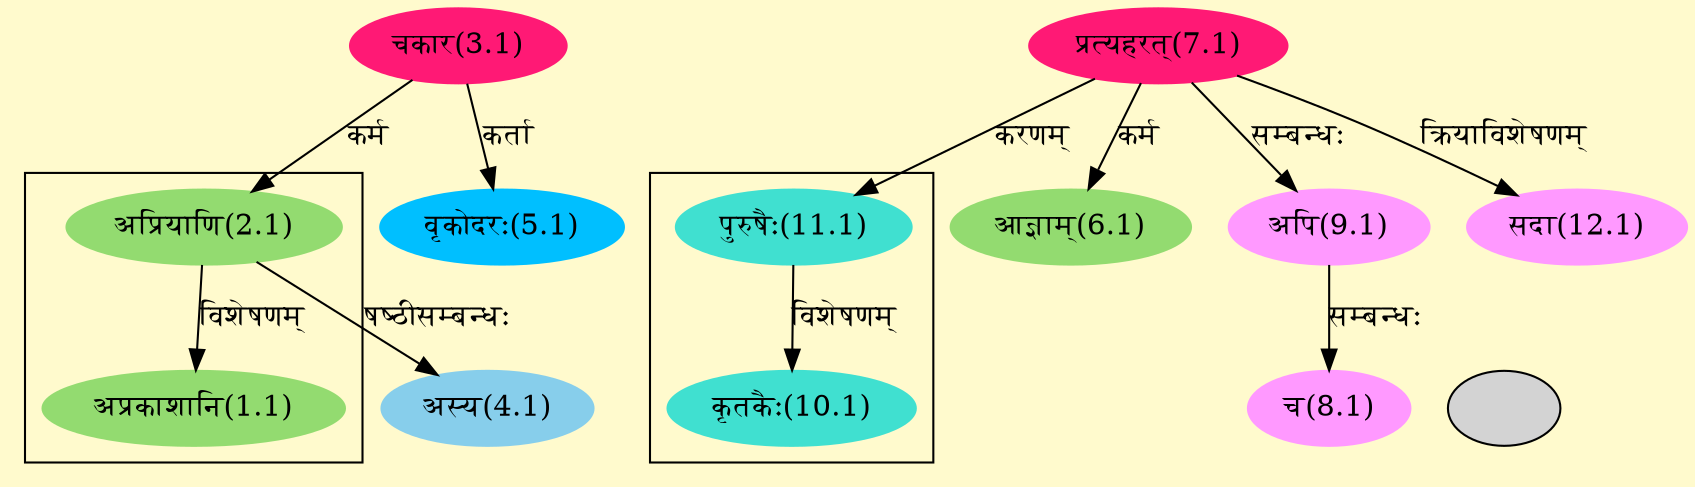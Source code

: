 digraph G{
rankdir=BT;
 compound=true;
 bgcolor="lemonchiffon1";

subgraph cluster_1{
Node1_1 [style=filled, color="#93DB70" label = "अप्रकाशानि(1.1)"]
Node2_1 [style=filled, color="#93DB70" label = "अप्रियाणि(2.1)"]

}

subgraph cluster_2{
Node10_1 [style=filled, color="#40E0D0" label = "कृतकैः(10.1)"]
Node11_1 [style=filled, color="#40E0D0" label = "पुरुषैः(11.1)"]

}
Node2_1 [style=filled, color="#93DB70" label = "अप्रियाणि(2.1)"]
Node3_1 [style=filled, color="#FF1975" label = "चकार(3.1)"]
Node5_1 [style=filled, color="#00BFFF" label = "वृकोदरः(5.1)"]
Node [style=filled, color="" label = "()"]
Node4_1 [style=filled, color="#87CEEB" label = "अस्य(4.1)"]
Node6_1 [style=filled, color="#93DB70" label = "आज्ञाम्(6.1)"]
Node7_1 [style=filled, color="#FF1975" label = "प्रत्यहरत्(7.1)"]
Node0 [style=filled, color="" label = ""]
Node8_1 [style=filled, color="#FF99FF" label = "च(8.1)"]
Node9_1 [style=filled, color="#FF99FF" label = "अपि(9.1)"]
Node11_1 [style=filled, color="#40E0D0" label = "पुरुषैः(11.1)"]
Node12_1 [style=filled, color="#FF99FF" label = "सदा(12.1)"]
/* Start of Relations section */

Node1_1 -> Node2_1 [  label="विशेषणम्"  dir="back" ]
Node2_1 -> Node3_1 [  label="कर्म"  dir="back" ]
Node4_1 -> Node2_1 [  label="षष्ठीसम्बन्धः"  dir="back" ]
Node5_1 -> Node3_1 [  label="कर्ता"  dir="back" ]
Node6_1 -> Node7_1 [  label="कर्म"  dir="back" ]
Node8_1 -> Node9_1 [  label="सम्बन्धः"  dir="back" ]
Node9_1 -> Node7_1 [  label="सम्बन्धः"  dir="back" ]
Node10_1 -> Node11_1 [  label="विशेषणम्"  dir="back" ]
Node11_1 -> Node7_1 [  label="करणम्"  dir="back" ]
Node12_1 -> Node7_1 [  label="क्रियाविशेषणम्"  dir="back" ]
}
